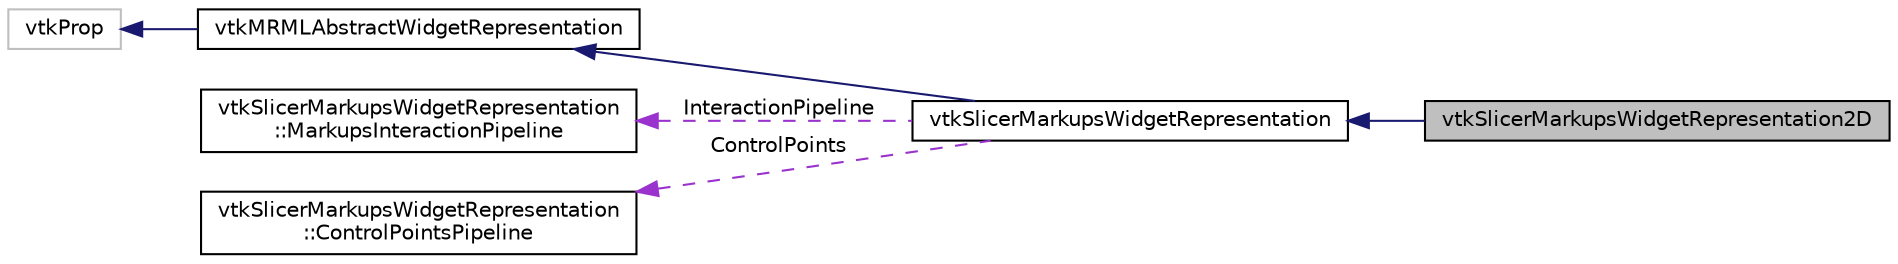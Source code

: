 digraph "vtkSlicerMarkupsWidgetRepresentation2D"
{
  bgcolor="transparent";
  edge [fontname="Helvetica",fontsize="10",labelfontname="Helvetica",labelfontsize="10"];
  node [fontname="Helvetica",fontsize="10",shape=record];
  rankdir="LR";
  Node9 [label="vtkSlicerMarkupsWidgetRepresentation2D",height=0.2,width=0.4,color="black", fillcolor="grey75", style="filled", fontcolor="black"];
  Node10 -> Node9 [dir="back",color="midnightblue",fontsize="10",style="solid",fontname="Helvetica"];
  Node10 [label="vtkSlicerMarkupsWidgetRepresentation",height=0.2,width=0.4,color="black",URL="$classvtkSlicerMarkupsWidgetRepresentation.html",tooltip="Class for rendering a markups node. "];
  Node11 -> Node10 [dir="back",color="midnightblue",fontsize="10",style="solid",fontname="Helvetica"];
  Node11 [label="vtkMRMLAbstractWidgetRepresentation",height=0.2,width=0.4,color="black",URL="$classvtkMRMLAbstractWidgetRepresentation.html",tooltip="Class for rendering a markups node. "];
  Node12 -> Node11 [dir="back",color="midnightblue",fontsize="10",style="solid",fontname="Helvetica"];
  Node12 [label="vtkProp",height=0.2,width=0.4,color="grey75"];
  Node13 -> Node10 [dir="back",color="darkorchid3",fontsize="10",style="dashed",label=" InteractionPipeline" ,fontname="Helvetica"];
  Node13 [label="vtkSlicerMarkupsWidgetRepresentation\l::MarkupsInteractionPipeline",height=0.2,width=0.4,color="black",URL="$classvtkSlicerMarkupsWidgetRepresentation_1_1MarkupsInteractionPipeline.html"];
  Node14 -> Node10 [dir="back",color="darkorchid3",fontsize="10",style="dashed",label=" ControlPoints" ,fontname="Helvetica"];
  Node14 [label="vtkSlicerMarkupsWidgetRepresentation\l::ControlPointsPipeline",height=0.2,width=0.4,color="black",URL="$classvtkSlicerMarkupsWidgetRepresentation_1_1ControlPointsPipeline.html"];
}

